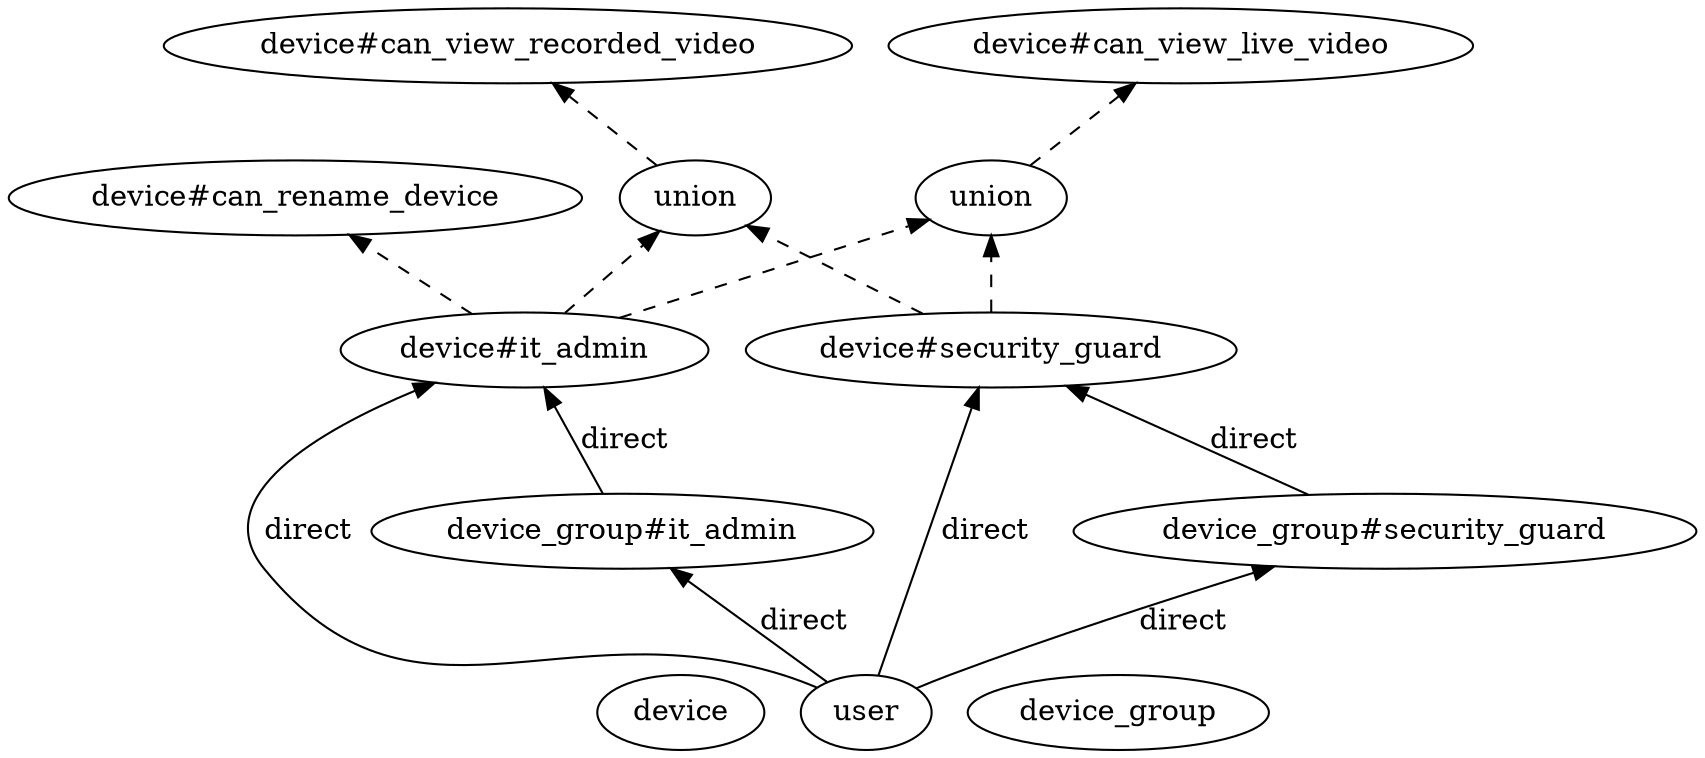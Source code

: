 digraph {
graph [
rankdir=BT
];

// Node definitions.
0 [label=device];
1 [label="device#can_rename_device"];
2 [label="device#it_admin"];
3 [label="device#can_view_live_video"];
4 [label=union];
5 [label="device#security_guard"];
6 [label="device#can_view_recorded_video"];
7 [label=union];
8 [label=user];
9 [label="device_group#it_admin"];
10 [label="device_group#security_guard"];
11 [label=device_group];

// Edge definitions.
2 -> 1 [style=dashed];
2 -> 4 [style=dashed];
2 -> 7 [style=dashed];
4 -> 3 [style=dashed];
5 -> 4 [style=dashed];
5 -> 7 [style=dashed];
7 -> 6 [style=dashed];
8 -> 2 [label=direct];
8 -> 5 [label=direct];
8 -> 9 [label=direct];
8 -> 10 [label=direct];
9 -> 2 [label=direct];
10 -> 5 [label=direct];
}